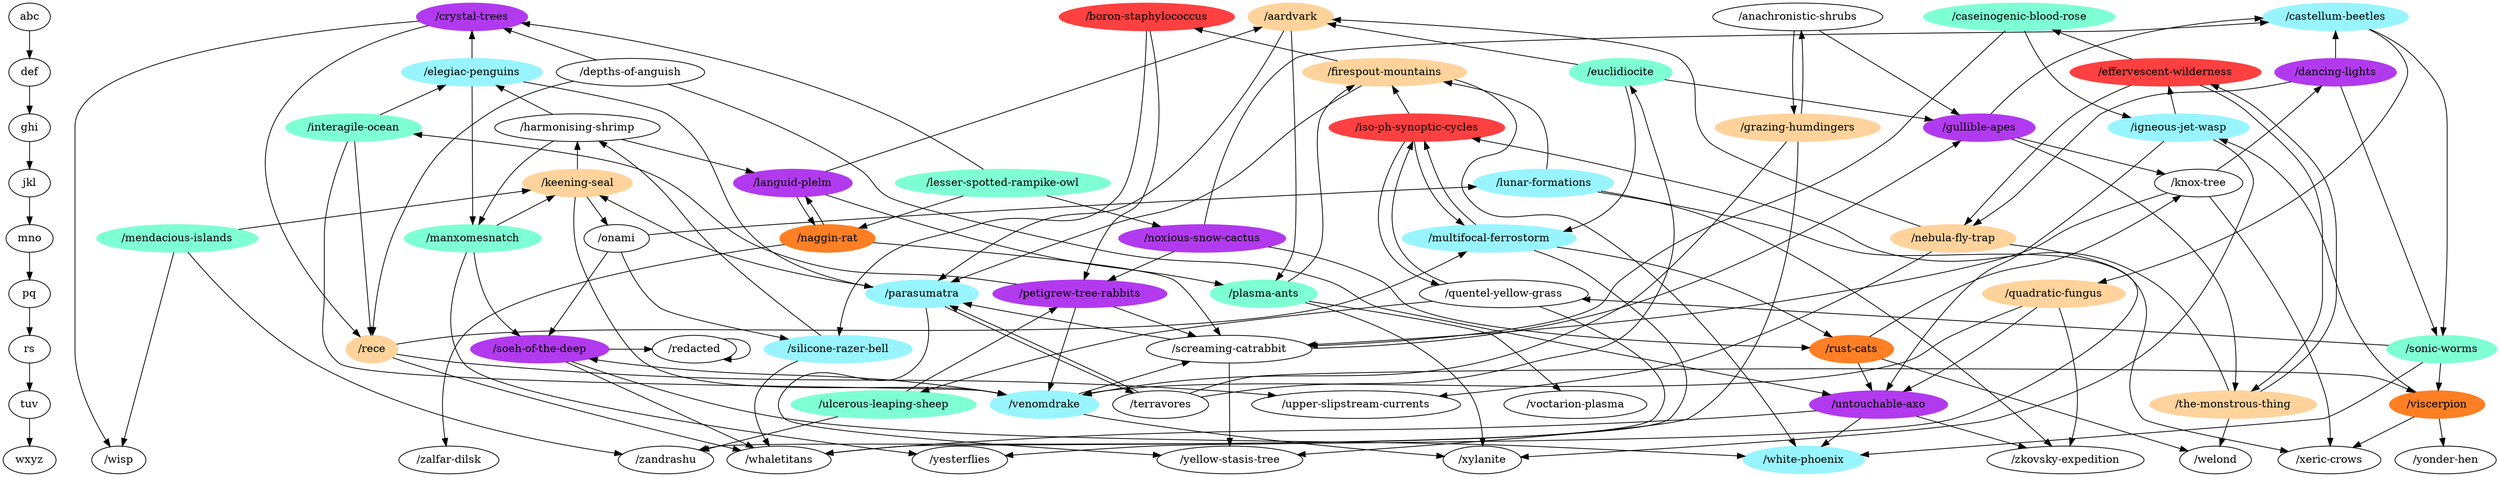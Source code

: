 digraph G {
abc->def->ghi->jkl->mno->pq->rs->tuv->wxyz;
{ rank=same;
abc;
"/boron-staphylococcus" [color=brown1,style=filled];
"/castellum-beetles" [color=cadetblue1,style=filled];
"/crystal-trees" [color=darkorchid2,style=filled];
"/anachronistic-shrubs";
"/caseinogenic-blood-rose" [color=aquamarine,style=filled];
"/aardvark" [color=burlywood1,style=filled];
}
{ rank=same;
def;
"/effervescent-wilderness" [color=brown1,style=filled];
"/firespout-mountains" [color=burlywood1,style=filled];
"/dancing-lights" [color=darkorchid2,style=filled];
"/euclidiocite" [color=aquamarine,style=filled];
"/depths-of-anguish";
"/elegiac-penguins" [color=cadetblue1,style=filled];
}
{ rank=same;
ghi;
"/iso-ph-synoptic-cycles" [color=brown1,style=filled];
"/harmonising-shrimp";
"/igneous-jet-wasp" [color=cadetblue1,style=filled];
"/grazing-humdingers" [color=burlywood1,style=filled];
"/interagile-ocean" [color=aquamarine,style=filled];
"/gullible-apes" [color=darkorchid2,style=filled];
}
{ rank=same;
jkl;
"/lunar-formations" [color=cadetblue1,style=filled];
"/lesser-spotted-rampike-owl" [color=aquamarine,style=filled];
"/languid-plelm" [color=darkorchid2,style=filled];
"/knox-tree";
"/keening-seal" [color=burlywood1,style=filled];
}
{ rank=same;
mno;
"/naggin-rat" [color=chocolate1,style=filled];
"/multifocal-ferrostorm" [color=cadetblue1,style=filled];
"/nebula-fly-trap" [color=burlywood1,style=filled];
"/noxious-snow-cactus" [color=darkorchid2,style=filled];
"/mendacious-islands" [color=aquamarine,style=filled];
"/onami";
"/manxomesnatch" [color=aquamarine,style=filled];
}
{ rank=same;
pq;
"/petigrew-tree-rabbits" [color=darkorchid2,style=filled];
"/quentel-yellow-grass";
"/quadratic-fungus" [color=burlywood1,style=filled];
"/parasumatra" [color=cadetblue1,style=filled];
"/plasma-ants" [color=aquamarine,style=filled];
}
{ rank=same;
rs;
"/soeh-of-the-deep" [color=darkorchid2,style=filled];
"/rece" [color=burlywood1,style=filled];
"/rust-cats" [color=chocolate1,style=filled];
"/sonic-worms" [color=aquamarine,style=filled];
"/silicone-razer-bell" [color=cadetblue1,style=filled];
"/redacted";
"/screaming-catrabbit";
}
{ rank=same;
tuv;
"/untouchable-axo" [color=darkorchid2,style=filled];
"/upper-slipstream-currents";
"/venomdrake" [color=cadetblue1,style=filled];
"/viscerpion" [color=chocolate1,style=filled];
"/ulcerous-leaping-sheep" [color=aquamarine,style=filled];
"/the-monstrous-thing" [color=burlywood1,style=filled];
"/voctarion-plasma";
"/terravores";
}
{ rank=same;
wxyz;
"/xeric-crows";
"/zalfar-dilsk";
"/wisp";
"/yonder-hen";
"/welond";
"/zandrashu";
"/yesterflies";
"/yellow-stasis-tree";
"/whaletitans";
"/white-phoenix" [color=cadetblue1,style=filled];
"/xylanite";
"/zkovsky-expedition";
}
"/lunar-formations" -> "/firespout-mountains";
"/lunar-formations" -> "/xeric-crows";
"/lunar-formations" -> "/zkovsky-expedition";
"/naggin-rat" -> "/zalfar-dilsk";
"/naggin-rat" -> "/languid-plelm";
"/naggin-rat" -> "/screaming-catrabbit";
"/iso-ph-synoptic-cycles" -> "/multifocal-ferrostorm";
"/iso-ph-synoptic-cycles" -> "/firespout-mountains";
"/iso-ph-synoptic-cycles" -> "/quentel-yellow-grass";
"/multifocal-ferrostorm" -> "/iso-ph-synoptic-cycles";
"/multifocal-ferrostorm" -> "/rust-cats";
"/multifocal-ferrostorm" -> "/whaletitans";
"/effervescent-wilderness" -> "/nebula-fly-trap";
"/effervescent-wilderness" -> "/the-monstrous-thing";
"/effervescent-wilderness" -> "/caseinogenic-blood-rose";
"/harmonising-shrimp" -> "/languid-plelm";
"/harmonising-shrimp" -> "/elegiac-penguins";
"/harmonising-shrimp" -> "/manxomesnatch";
"/soeh-of-the-deep" -> "/whaletitans";
"/soeh-of-the-deep" -> "/white-phoenix";
"/soeh-of-the-deep" -> "/redacted";
"/boron-staphylococcus" -> "/petigrew-tree-rabbits";
"/boron-staphylococcus" -> "/silicone-razer-bell";
"/untouchable-axo" -> "/whaletitans";
"/untouchable-axo" -> "/white-phoenix";
"/untouchable-axo" -> "/zkovsky-expedition";
"/castellum-beetles" -> "/quadratic-fungus";
"/castellum-beetles" -> "/sonic-worms";
"/firespout-mountains" -> "/boron-staphylococcus";
"/firespout-mountains" -> "/parasumatra";
"/firespout-mountains" -> "/white-phoenix";
"/nebula-fly-trap" -> "/upper-slipstream-currents";
"/nebula-fly-trap" -> "/yesterflies";
"/nebula-fly-trap" -> "/aardvark";
"/igneous-jet-wasp" -> "/effervescent-wilderness";
"/igneous-jet-wasp" -> "/untouchable-axo";
"/igneous-jet-wasp" -> "/xylanite";
"/lesser-spotted-rampike-owl" -> "/naggin-rat";
"/lesser-spotted-rampike-owl" -> "/noxious-snow-cactus";
"/lesser-spotted-rampike-owl" -> "/crystal-trees";
"/venomdrake" -> "/soeh-of-the-deep";
"/venomdrake" -> "/xylanite";
"/venomdrake" -> "/screaming-catrabbit";
"/petigrew-tree-rabbits" -> "/venomdrake";
"/petigrew-tree-rabbits" -> "/interagile-ocean";
"/petigrew-tree-rabbits" -> "/screaming-catrabbit";
"/quentel-yellow-grass" -> "/iso-ph-synoptic-cycles";
"/quentel-yellow-grass" -> "/zandrashu";
"/quentel-yellow-grass" -> "/ulcerous-leaping-sheep";
"/noxious-snow-cactus" -> "/castellum-beetles";
"/noxious-snow-cactus" -> "/petigrew-tree-rabbits";
"/noxious-snow-cactus" -> "/rust-cats";
"/grazing-humdingers" -> "/venomdrake";
"/grazing-humdingers" -> "/yellow-stasis-tree";
"/grazing-humdingers" -> "/anachronistic-shrubs";
"/viscerpion" -> "/xeric-crows";
"/viscerpion" -> "/igneous-jet-wasp";
"/viscerpion" -> "/yonder-hen";
"/mendacious-islands" -> "/wisp";
"/mendacious-islands" -> "/zandrashu";
"/mendacious-islands" -> "/keening-seal";
"/dancing-lights" -> "/castellum-beetles";
"/dancing-lights" -> "/nebula-fly-trap";
"/dancing-lights" -> "/sonic-worms";
"/rece" -> "/multifocal-ferrostorm";
"/rece" -> "/upper-slipstream-currents";
"/rece" -> "/whaletitans";
"/languid-plelm" -> "/naggin-rat";
"/languid-plelm" -> "/plasma-ants";
"/languid-plelm" -> "/aardvark";
"/interagile-ocean" -> "/venomdrake";
"/interagile-ocean" -> "/rece";
"/interagile-ocean" -> "/elegiac-penguins";
"/ulcerous-leaping-sheep" -> "/petigrew-tree-rabbits";
"/ulcerous-leaping-sheep" -> "/zandrashu";
"/quadratic-fungus" -> "/untouchable-axo";
"/quadratic-fungus" -> "/venomdrake";
"/quadratic-fungus" -> "/zkovsky-expedition";
"/rust-cats" -> "/untouchable-axo";
"/rust-cats" -> "/welond";
"/rust-cats" -> "/knox-tree";
"/euclidiocite" -> "/multifocal-ferrostorm";
"/euclidiocite" -> "/gullible-apes";
"/euclidiocite" -> "/aardvark";
"/sonic-worms" -> "/quentel-yellow-grass";
"/sonic-worms" -> "/viscerpion";
"/sonic-worms" -> "/white-phoenix";
"/crystal-trees" -> "/wisp";
"/crystal-trees" -> "/rece";
"/silicone-razer-bell" -> "/harmonising-shrimp";
"/silicone-razer-bell" -> "/whaletitans";
"/depths-of-anguish" -> "/untouchable-axo";
"/depths-of-anguish" -> "/rece";
"/depths-of-anguish" -> "/crystal-trees";
"/elegiac-penguins" -> "/crystal-trees";
"/elegiac-penguins" -> "/parasumatra";
"/elegiac-penguins" -> "/manxomesnatch";
"/the-monstrous-thing" -> "/iso-ph-synoptic-cycles";
"/the-monstrous-thing" -> "/effervescent-wilderness";
"/the-monstrous-thing" -> "/welond";
"/onami" -> "/lunar-formations";
"/onami" -> "/soeh-of-the-deep";
"/onami" -> "/silicone-razer-bell";
"/gullible-apes" -> "/castellum-beetles";
"/gullible-apes" -> "/the-monstrous-thing";
"/gullible-apes" -> "/knox-tree";
"/knox-tree" -> "/xeric-crows";
"/knox-tree" -> "/dancing-lights";
"/knox-tree" -> "/screaming-catrabbit";
"/parasumatra" -> "/yellow-stasis-tree";
"/parasumatra" -> "/keening-seal";
"/parasumatra" -> "/terravores";
"/manxomesnatch" -> "/soeh-of-the-deep";
"/manxomesnatch" -> "/yesterflies";
"/manxomesnatch" -> "/keening-seal";
"/redacted" -> "/redacted";
"/plasma-ants" -> "/firespout-mountains";
"/plasma-ants" -> "/xylanite";
"/plasma-ants" -> "/voctarion-plasma";
"/anachronistic-shrubs" -> "/grazing-humdingers";
"/anachronistic-shrubs" -> "/gullible-apes";
"/keening-seal" -> "/harmonising-shrimp";
"/keening-seal" -> "/venomdrake";
"/keening-seal" -> "/onami";
"/caseinogenic-blood-rose" -> "/igneous-jet-wasp";
"/caseinogenic-blood-rose" -> "/screaming-catrabbit";
"/terravores" -> "/viscerpion";
"/terravores" -> "/euclidiocite";
"/terravores" -> "/parasumatra";
"/screaming-catrabbit" -> "/yellow-stasis-tree";
"/screaming-catrabbit" -> "/gullible-apes";
"/screaming-catrabbit" -> "/parasumatra";
"/aardvark" -> "/parasumatra";
"/aardvark" -> "/plasma-ants";
}
